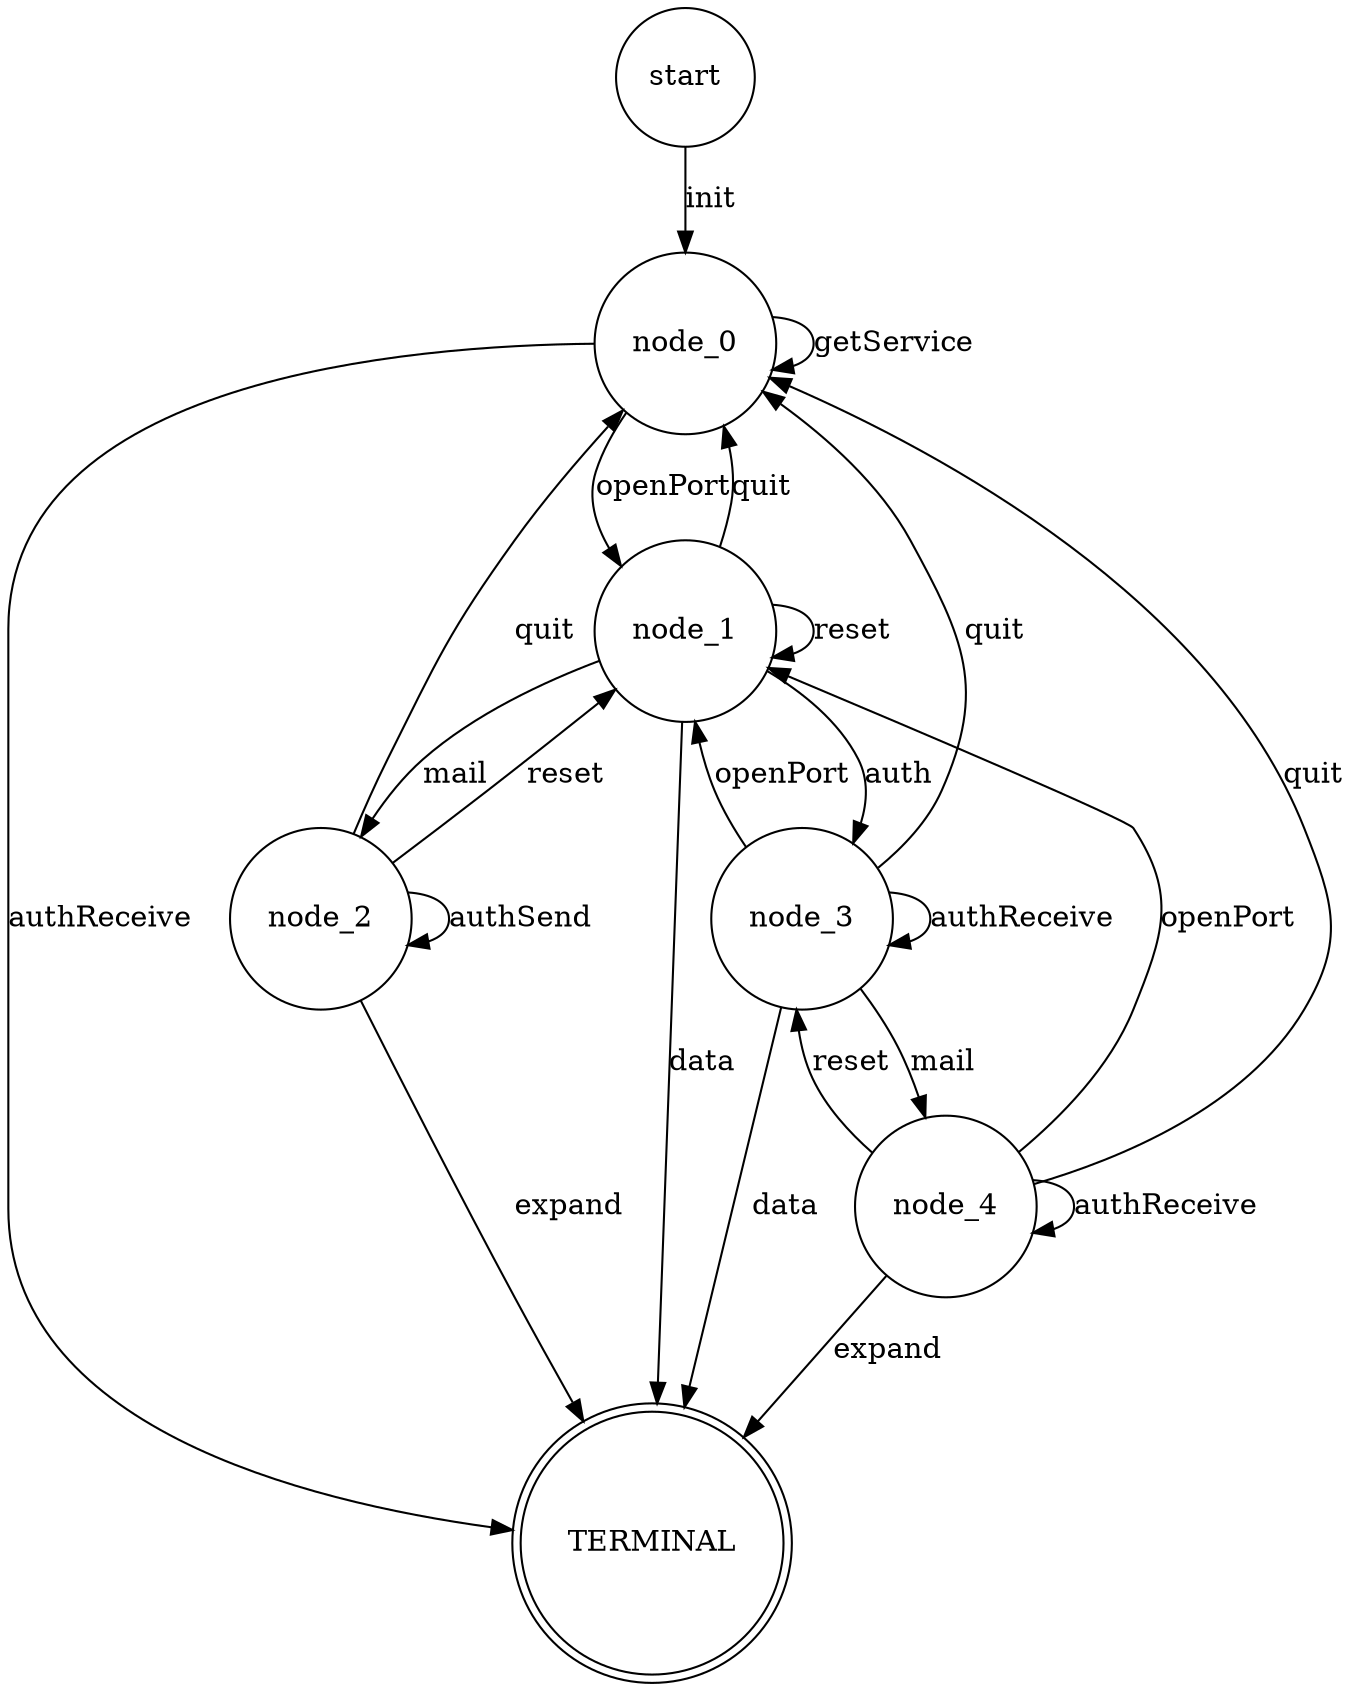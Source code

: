 digraph  {
start [label=start, attr="{}", shape=circle];
node_0 [label=node_0, attr="{}", shape=circle];
node_1 [label=node_1, attr="{}", shape=circle];
node_2 [label=node_2, attr="{}", shape=circle];
node_3 [label=node_3, attr="{}", shape=circle];
node_4 [label=node_4, attr="{}", shape=circle];
TERMINAL [label=TERMINAL, attr="{}", shape=doublecircle];
start -> node_0  [label=init];
node_0 -> node_1  [label=openPort];
node_0 -> node_0  [label=getService];
node_0 -> TERMINAL  [label=authReceive];
node_1 -> node_0  [label=quit];
node_1 -> node_2  [label=mail];
node_1 -> node_1  [label=reset];
node_1 -> TERMINAL  [label=data];
node_1 -> node_3  [label=auth];
node_2 -> node_1  [label=reset];
node_2 -> node_0  [label=quit];
node_2 -> node_2  [label=authSend];
node_2 -> TERMINAL  [label=expand];
node_3 -> node_0  [label=quit];
node_3 -> TERMINAL  [label=data];
node_3 -> node_3  [label=authReceive];
node_3 -> node_1  [label=openPort];
node_3 -> node_4  [label=mail];
node_4 -> node_3  [label=reset];
node_4 -> node_1  [label=openPort];
node_4 -> node_0  [label=quit];
node_4 -> node_4  [label=authReceive];
node_4 -> TERMINAL  [label=expand];
}
